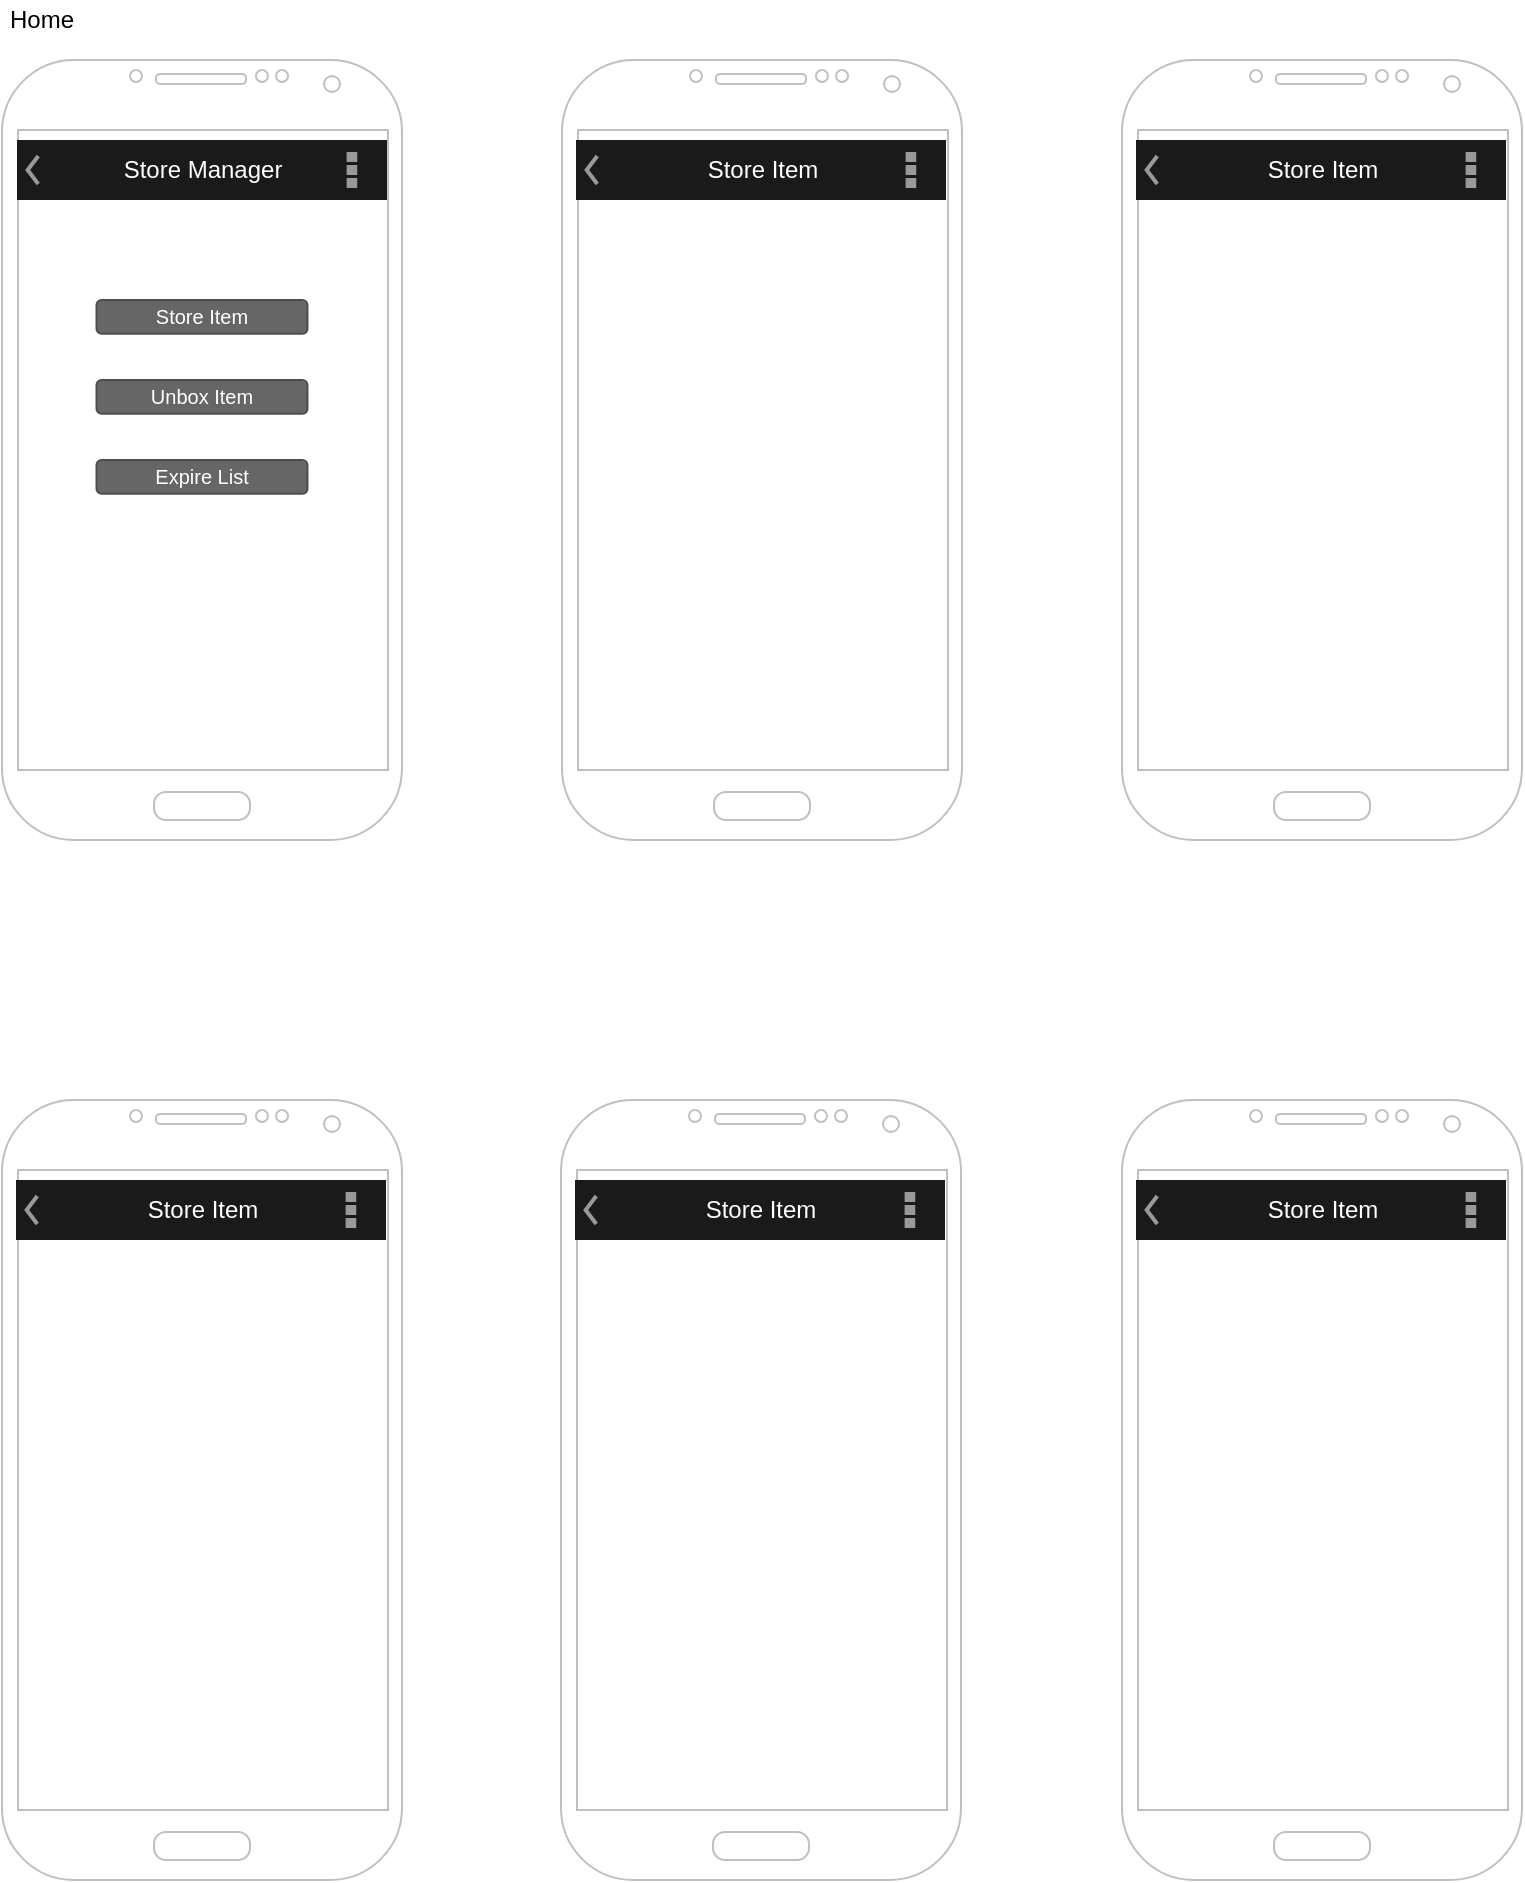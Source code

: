 <mxfile version="13.1.1" type="github">
  <diagram id="CHu45XtJOqBpzsB6C5ND" name="Page-1">
    <mxGraphModel dx="2031" dy="1014" grid="1" gridSize="10" guides="1" tooltips="1" connect="1" arrows="1" fold="1" page="1" pageScale="1" pageWidth="850" pageHeight="1100" math="0" shadow="0">
      <root>
        <mxCell id="0" />
        <mxCell id="1" parent="0" />
        <mxCell id="CYfTwfHqTMPXeelAHlaz-1" value="" style="verticalLabelPosition=bottom;verticalAlign=top;html=1;shadow=0;dashed=0;strokeWidth=1;shape=mxgraph.android.phone2;strokeColor=#c0c0c0;" parent="1" vertex="1">
          <mxGeometry x="40" y="40" width="200" height="390" as="geometry" />
        </mxCell>
        <mxCell id="CYfTwfHqTMPXeelAHlaz-2" value="Store Manager" style="strokeWidth=1;html=1;shadow=0;dashed=0;shape=mxgraph.android.action_bar;fillColor=#1A1A1A;strokeColor=#c0c0c0;strokeWidth=2;fontColor=#FFFFFF;" parent="1" vertex="1">
          <mxGeometry x="47.5" y="80" width="185" height="30" as="geometry" />
        </mxCell>
        <mxCell id="CYfTwfHqTMPXeelAHlaz-3" value="Store Item" style="rounded=1;html=1;shadow=0;dashed=0;whiteSpace=wrap;fontSize=10;fillColor=#666666;align=center;strokeColor=#4D4D4D;fontColor=#ffffff;" parent="1" vertex="1">
          <mxGeometry x="87.25" y="160" width="105.5" height="16.88" as="geometry" />
        </mxCell>
        <mxCell id="CYfTwfHqTMPXeelAHlaz-4" value="Unbox Item" style="rounded=1;html=1;shadow=0;dashed=0;whiteSpace=wrap;fontSize=10;fillColor=#666666;align=center;strokeColor=#4D4D4D;fontColor=#ffffff;" parent="1" vertex="1">
          <mxGeometry x="87.25" y="200" width="105.5" height="16.88" as="geometry" />
        </mxCell>
        <mxCell id="CYfTwfHqTMPXeelAHlaz-5" value="Expire List" style="rounded=1;html=1;shadow=0;dashed=0;whiteSpace=wrap;fontSize=10;fillColor=#666666;align=center;strokeColor=#4D4D4D;fontColor=#ffffff;" parent="1" vertex="1">
          <mxGeometry x="87.25" y="240" width="105.5" height="16.88" as="geometry" />
        </mxCell>
        <mxCell id="FvmmlonfM_7MPkLlXJ-B-1" value="" style="verticalLabelPosition=bottom;verticalAlign=top;html=1;shadow=0;dashed=0;strokeWidth=1;shape=mxgraph.android.phone2;strokeColor=#c0c0c0;" vertex="1" parent="1">
          <mxGeometry x="320" y="40" width="200" height="390" as="geometry" />
        </mxCell>
        <mxCell id="FvmmlonfM_7MPkLlXJ-B-2" value="Store Item" style="strokeWidth=1;html=1;shadow=0;dashed=0;shape=mxgraph.android.action_bar;fillColor=#1A1A1A;strokeColor=#c0c0c0;strokeWidth=2;fontColor=#FFFFFF;" vertex="1" parent="1">
          <mxGeometry x="327" y="80" width="185" height="30" as="geometry" />
        </mxCell>
        <mxCell id="FvmmlonfM_7MPkLlXJ-B-3" value="Home" style="text;html=1;strokeColor=none;fillColor=none;align=center;verticalAlign=middle;whiteSpace=wrap;rounded=0;" vertex="1" parent="1">
          <mxGeometry x="40" y="10" width="40" height="20" as="geometry" />
        </mxCell>
        <mxCell id="FvmmlonfM_7MPkLlXJ-B-5" value="" style="verticalLabelPosition=bottom;verticalAlign=top;html=1;shadow=0;dashed=0;strokeWidth=1;shape=mxgraph.android.phone2;strokeColor=#c0c0c0;" vertex="1" parent="1">
          <mxGeometry x="600" y="40" width="200" height="390" as="geometry" />
        </mxCell>
        <mxCell id="FvmmlonfM_7MPkLlXJ-B-6" value="Store Item" style="strokeWidth=1;html=1;shadow=0;dashed=0;shape=mxgraph.android.action_bar;fillColor=#1A1A1A;strokeColor=#c0c0c0;strokeWidth=2;fontColor=#FFFFFF;" vertex="1" parent="1">
          <mxGeometry x="607" y="80" width="185" height="30" as="geometry" />
        </mxCell>
        <mxCell id="FvmmlonfM_7MPkLlXJ-B-7" value="" style="verticalLabelPosition=bottom;verticalAlign=top;html=1;shadow=0;dashed=0;strokeWidth=1;shape=mxgraph.android.phone2;strokeColor=#c0c0c0;" vertex="1" parent="1">
          <mxGeometry x="40" y="560" width="200" height="390" as="geometry" />
        </mxCell>
        <mxCell id="FvmmlonfM_7MPkLlXJ-B-8" value="Store Item" style="strokeWidth=1;html=1;shadow=0;dashed=0;shape=mxgraph.android.action_bar;fillColor=#1A1A1A;strokeColor=#c0c0c0;strokeWidth=2;fontColor=#FFFFFF;" vertex="1" parent="1">
          <mxGeometry x="47" y="600" width="185" height="30" as="geometry" />
        </mxCell>
        <mxCell id="FvmmlonfM_7MPkLlXJ-B-9" value="" style="verticalLabelPosition=bottom;verticalAlign=top;html=1;shadow=0;dashed=0;strokeWidth=1;shape=mxgraph.android.phone2;strokeColor=#c0c0c0;" vertex="1" parent="1">
          <mxGeometry x="319.5" y="560" width="200" height="390" as="geometry" />
        </mxCell>
        <mxCell id="FvmmlonfM_7MPkLlXJ-B-10" value="Store Item" style="strokeWidth=1;html=1;shadow=0;dashed=0;shape=mxgraph.android.action_bar;fillColor=#1A1A1A;strokeColor=#c0c0c0;strokeWidth=2;fontColor=#FFFFFF;" vertex="1" parent="1">
          <mxGeometry x="326.5" y="600" width="185" height="30" as="geometry" />
        </mxCell>
        <mxCell id="FvmmlonfM_7MPkLlXJ-B-11" value="" style="verticalLabelPosition=bottom;verticalAlign=top;html=1;shadow=0;dashed=0;strokeWidth=1;shape=mxgraph.android.phone2;strokeColor=#c0c0c0;" vertex="1" parent="1">
          <mxGeometry x="600" y="560" width="200" height="390" as="geometry" />
        </mxCell>
        <mxCell id="FvmmlonfM_7MPkLlXJ-B-12" value="Store Item" style="strokeWidth=1;html=1;shadow=0;dashed=0;shape=mxgraph.android.action_bar;fillColor=#1A1A1A;strokeColor=#c0c0c0;strokeWidth=2;fontColor=#FFFFFF;" vertex="1" parent="1">
          <mxGeometry x="607" y="600" width="185" height="30" as="geometry" />
        </mxCell>
      </root>
    </mxGraphModel>
  </diagram>
</mxfile>
